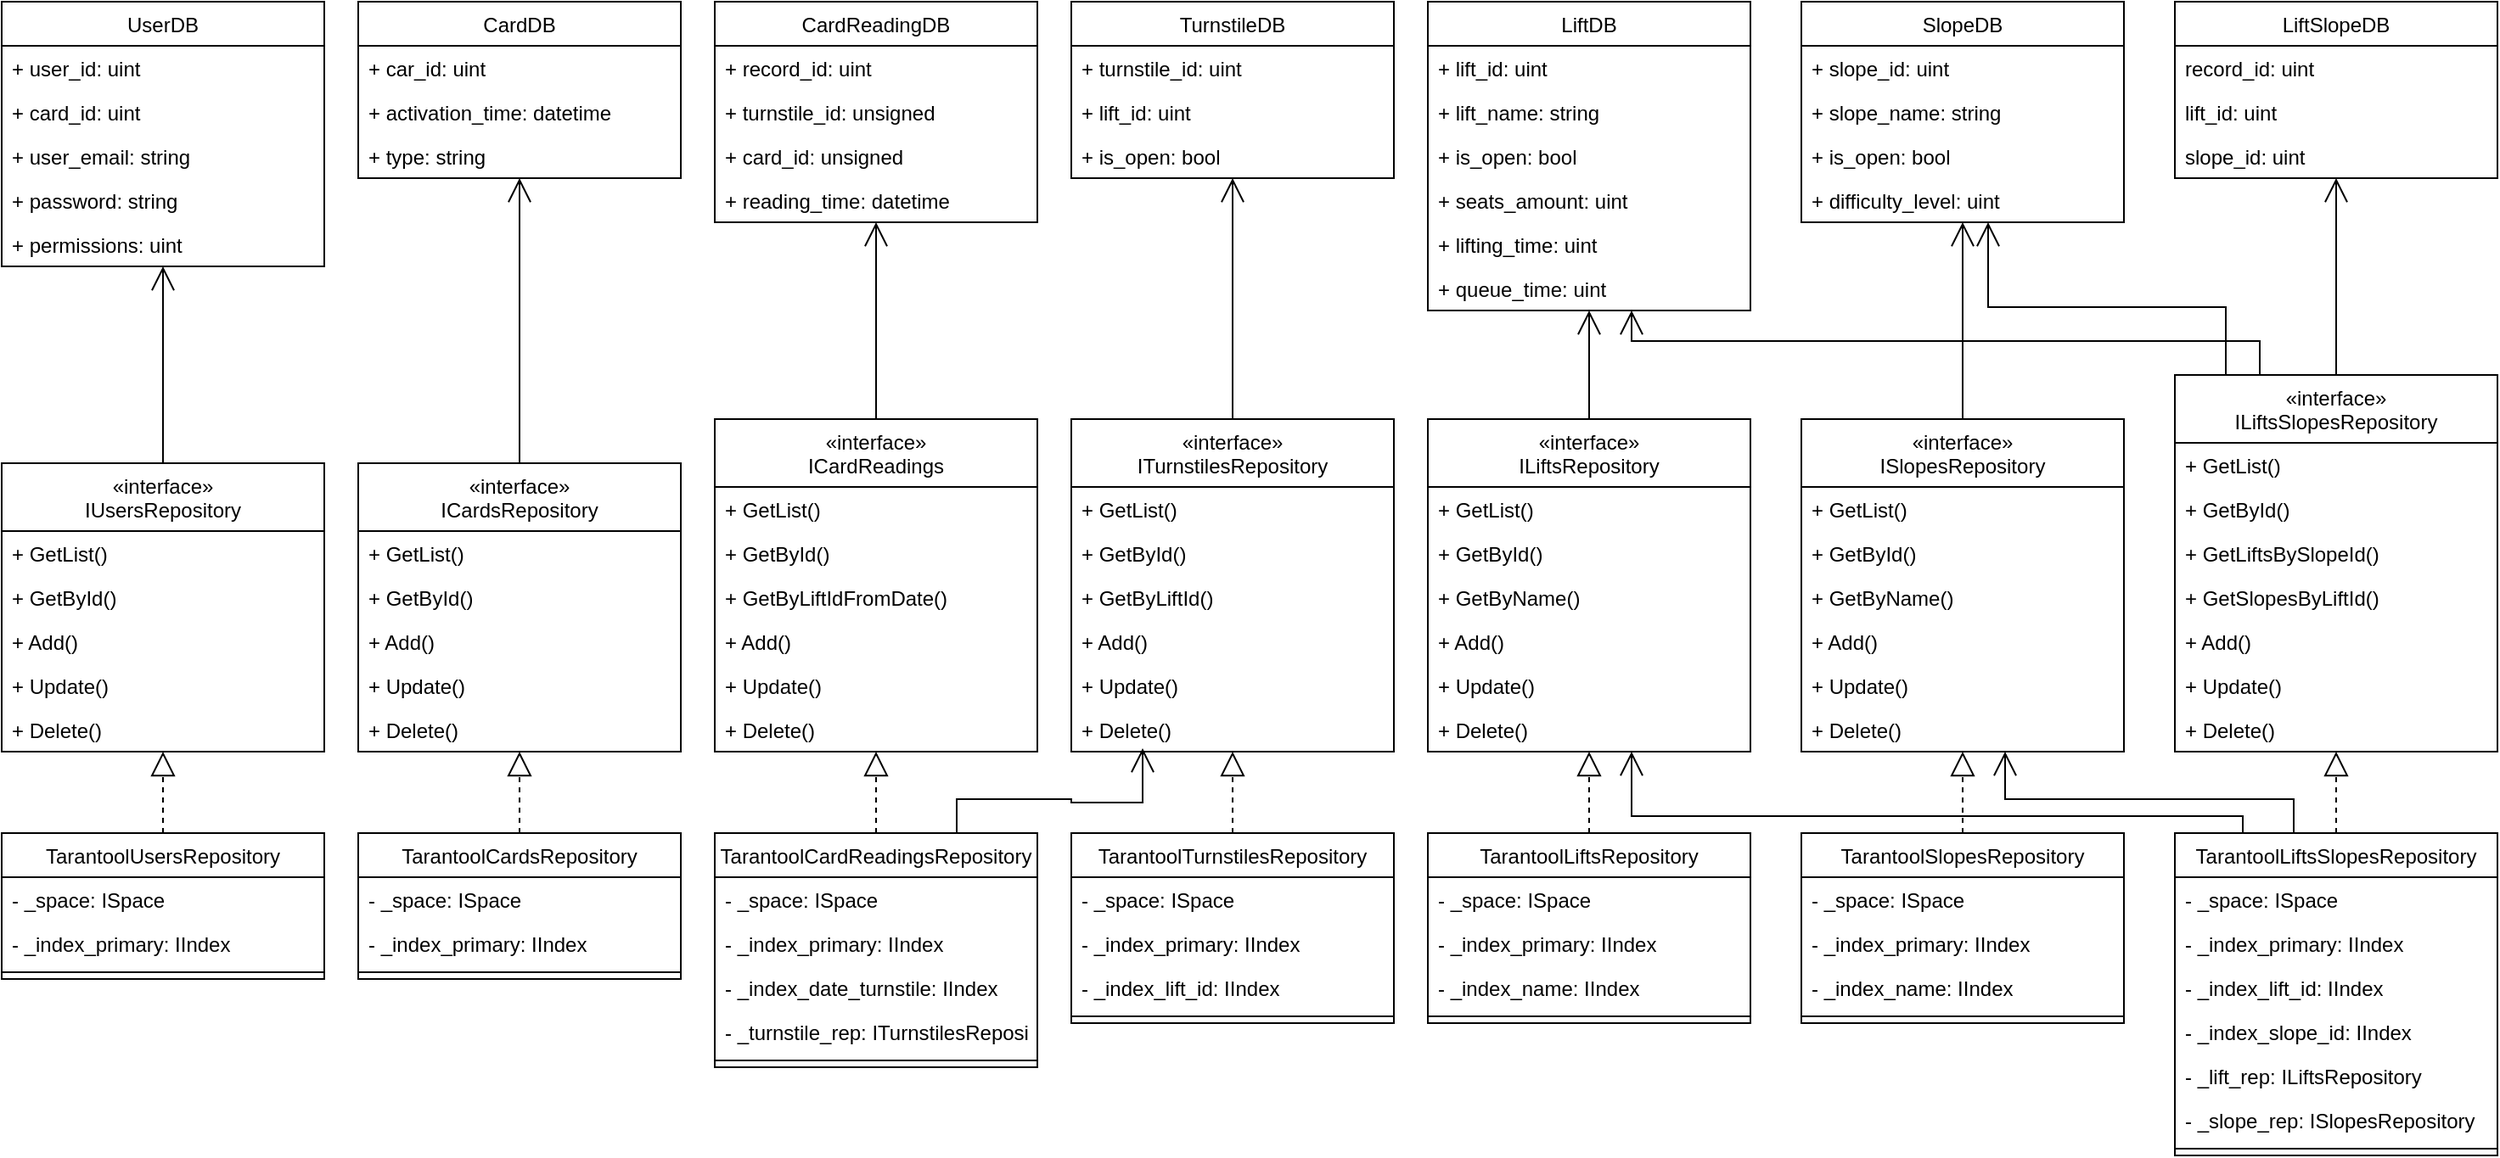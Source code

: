 <mxfile version="13.9.9" type="device"><diagram id="GbAxHkQEyQ_dzxyDIb_W" name="Страница 1"><mxGraphModel dx="1288" dy="2089" grid="1" gridSize="10" guides="1" tooltips="1" connect="1" arrows="1" fold="1" page="1" pageScale="1" pageWidth="827" pageHeight="1169" math="0" shadow="0"><root><mxCell id="0"/><mxCell id="1" parent="0"/><mxCell id="fqfk4KdycGgmGT_ouK-s-1" value="UserDB" style="swimlane;fontStyle=0;childLayout=stackLayout;horizontal=1;startSize=26;fillColor=none;horizontalStack=0;resizeParent=1;resizeParentMax=0;resizeLast=0;collapsible=1;marginBottom=0;" parent="1" vertex="1"><mxGeometry x="-180" y="-310" width="190" height="156" as="geometry"/></mxCell><mxCell id="fqfk4KdycGgmGT_ouK-s-2" value="+ user_id: uint" style="text;strokeColor=none;fillColor=none;align=left;verticalAlign=top;spacingLeft=4;spacingRight=4;overflow=hidden;rotatable=0;points=[[0,0.5],[1,0.5]];portConstraint=eastwest;" parent="fqfk4KdycGgmGT_ouK-s-1" vertex="1"><mxGeometry y="26" width="190" height="26" as="geometry"/></mxCell><mxCell id="fqfk4KdycGgmGT_ouK-s-3" value="+ card_id: uint" style="text;strokeColor=none;fillColor=none;align=left;verticalAlign=top;spacingLeft=4;spacingRight=4;overflow=hidden;rotatable=0;points=[[0,0.5],[1,0.5]];portConstraint=eastwest;" parent="fqfk4KdycGgmGT_ouK-s-1" vertex="1"><mxGeometry y="52" width="190" height="26" as="geometry"/></mxCell><mxCell id="fqfk4KdycGgmGT_ouK-s-4" value="+ user_email: string" style="text;strokeColor=none;fillColor=none;align=left;verticalAlign=top;spacingLeft=4;spacingRight=4;overflow=hidden;rotatable=0;points=[[0,0.5],[1,0.5]];portConstraint=eastwest;" parent="fqfk4KdycGgmGT_ouK-s-1" vertex="1"><mxGeometry y="78" width="190" height="26" as="geometry"/></mxCell><mxCell id="fqfk4KdycGgmGT_ouK-s-5" value="+ password: string" style="text;strokeColor=none;fillColor=none;align=left;verticalAlign=top;spacingLeft=4;spacingRight=4;overflow=hidden;rotatable=0;points=[[0,0.5],[1,0.5]];portConstraint=eastwest;" parent="fqfk4KdycGgmGT_ouK-s-1" vertex="1"><mxGeometry y="104" width="190" height="26" as="geometry"/></mxCell><mxCell id="fqfk4KdycGgmGT_ouK-s-6" value="+ permissions: uint" style="text;strokeColor=none;fillColor=none;align=left;verticalAlign=top;spacingLeft=4;spacingRight=4;overflow=hidden;rotatable=0;points=[[0,0.5],[1,0.5]];portConstraint=eastwest;" parent="fqfk4KdycGgmGT_ouK-s-1" vertex="1"><mxGeometry y="130" width="190" height="26" as="geometry"/></mxCell><mxCell id="fqfk4KdycGgmGT_ouK-s-7" value="CardDB" style="swimlane;fontStyle=0;childLayout=stackLayout;horizontal=1;startSize=26;fillColor=none;horizontalStack=0;resizeParent=1;resizeParentMax=0;resizeLast=0;collapsible=1;marginBottom=0;" parent="1" vertex="1"><mxGeometry x="30" y="-310" width="190" height="104" as="geometry"/></mxCell><mxCell id="fqfk4KdycGgmGT_ouK-s-8" value="+ car_id: uint" style="text;strokeColor=none;fillColor=none;align=left;verticalAlign=top;spacingLeft=4;spacingRight=4;overflow=hidden;rotatable=0;points=[[0,0.5],[1,0.5]];portConstraint=eastwest;" parent="fqfk4KdycGgmGT_ouK-s-7" vertex="1"><mxGeometry y="26" width="190" height="26" as="geometry"/></mxCell><mxCell id="fqfk4KdycGgmGT_ouK-s-9" value="+ activation_time: datetime" style="text;strokeColor=none;fillColor=none;align=left;verticalAlign=top;spacingLeft=4;spacingRight=4;overflow=hidden;rotatable=0;points=[[0,0.5],[1,0.5]];portConstraint=eastwest;" parent="fqfk4KdycGgmGT_ouK-s-7" vertex="1"><mxGeometry y="52" width="190" height="26" as="geometry"/></mxCell><mxCell id="fqfk4KdycGgmGT_ouK-s-10" value="+ type: string" style="text;strokeColor=none;fillColor=none;align=left;verticalAlign=top;spacingLeft=4;spacingRight=4;overflow=hidden;rotatable=0;points=[[0,0.5],[1,0.5]];portConstraint=eastwest;" parent="fqfk4KdycGgmGT_ouK-s-7" vertex="1"><mxGeometry y="78" width="190" height="26" as="geometry"/></mxCell><mxCell id="fqfk4KdycGgmGT_ouK-s-13" value="CardReadingDB" style="swimlane;fontStyle=0;childLayout=stackLayout;horizontal=1;startSize=26;fillColor=none;horizontalStack=0;resizeParent=1;resizeParentMax=0;resizeLast=0;collapsible=1;marginBottom=0;" parent="1" vertex="1"><mxGeometry x="240" y="-310" width="190" height="130" as="geometry"/></mxCell><mxCell id="fqfk4KdycGgmGT_ouK-s-14" value="+ record_id: uint" style="text;strokeColor=none;fillColor=none;align=left;verticalAlign=top;spacingLeft=4;spacingRight=4;overflow=hidden;rotatable=0;points=[[0,0.5],[1,0.5]];portConstraint=eastwest;" parent="fqfk4KdycGgmGT_ouK-s-13" vertex="1"><mxGeometry y="26" width="190" height="26" as="geometry"/></mxCell><mxCell id="fqfk4KdycGgmGT_ouK-s-15" value="+ turnstile_id: unsigned" style="text;strokeColor=none;fillColor=none;align=left;verticalAlign=top;spacingLeft=4;spacingRight=4;overflow=hidden;rotatable=0;points=[[0,0.5],[1,0.5]];portConstraint=eastwest;" parent="fqfk4KdycGgmGT_ouK-s-13" vertex="1"><mxGeometry y="52" width="190" height="26" as="geometry"/></mxCell><mxCell id="fqfk4KdycGgmGT_ouK-s-16" value="+ card_id: unsigned" style="text;strokeColor=none;fillColor=none;align=left;verticalAlign=top;spacingLeft=4;spacingRight=4;overflow=hidden;rotatable=0;points=[[0,0.5],[1,0.5]];portConstraint=eastwest;" parent="fqfk4KdycGgmGT_ouK-s-13" vertex="1"><mxGeometry y="78" width="190" height="26" as="geometry"/></mxCell><mxCell id="fqfk4KdycGgmGT_ouK-s-17" value="+ reading_time: datetime" style="text;strokeColor=none;fillColor=none;align=left;verticalAlign=top;spacingLeft=4;spacingRight=4;overflow=hidden;rotatable=0;points=[[0,0.5],[1,0.5]];portConstraint=eastwest;" parent="fqfk4KdycGgmGT_ouK-s-13" vertex="1"><mxGeometry y="104" width="190" height="26" as="geometry"/></mxCell><mxCell id="fqfk4KdycGgmGT_ouK-s-18" value="TurnstileDB" style="swimlane;fontStyle=0;childLayout=stackLayout;horizontal=1;startSize=26;fillColor=none;horizontalStack=0;resizeParent=1;resizeParentMax=0;resizeLast=0;collapsible=1;marginBottom=0;" parent="1" vertex="1"><mxGeometry x="450" y="-310" width="190" height="104" as="geometry"/></mxCell><mxCell id="fqfk4KdycGgmGT_ouK-s-19" value="+ turnstile_id: uint" style="text;strokeColor=none;fillColor=none;align=left;verticalAlign=top;spacingLeft=4;spacingRight=4;overflow=hidden;rotatable=0;points=[[0,0.5],[1,0.5]];portConstraint=eastwest;" parent="fqfk4KdycGgmGT_ouK-s-18" vertex="1"><mxGeometry y="26" width="190" height="26" as="geometry"/></mxCell><mxCell id="fqfk4KdycGgmGT_ouK-s-20" value="+ lift_id: uint" style="text;strokeColor=none;fillColor=none;align=left;verticalAlign=top;spacingLeft=4;spacingRight=4;overflow=hidden;rotatable=0;points=[[0,0.5],[1,0.5]];portConstraint=eastwest;" parent="fqfk4KdycGgmGT_ouK-s-18" vertex="1"><mxGeometry y="52" width="190" height="26" as="geometry"/></mxCell><mxCell id="fqfk4KdycGgmGT_ouK-s-21" value="+ is_open: bool" style="text;strokeColor=none;fillColor=none;align=left;verticalAlign=top;spacingLeft=4;spacingRight=4;overflow=hidden;rotatable=0;points=[[0,0.5],[1,0.5]];portConstraint=eastwest;" parent="fqfk4KdycGgmGT_ouK-s-18" vertex="1"><mxGeometry y="78" width="190" height="26" as="geometry"/></mxCell><mxCell id="fqfk4KdycGgmGT_ouK-s-23" value="LiftDB" style="swimlane;fontStyle=0;childLayout=stackLayout;horizontal=1;startSize=26;fillColor=none;horizontalStack=0;resizeParent=1;resizeParentMax=0;resizeLast=0;collapsible=1;marginBottom=0;" parent="1" vertex="1"><mxGeometry x="660" y="-310" width="190" height="182" as="geometry"/></mxCell><mxCell id="fqfk4KdycGgmGT_ouK-s-24" value="+ lift_id: uint" style="text;strokeColor=none;fillColor=none;align=left;verticalAlign=top;spacingLeft=4;spacingRight=4;overflow=hidden;rotatable=0;points=[[0,0.5],[1,0.5]];portConstraint=eastwest;" parent="fqfk4KdycGgmGT_ouK-s-23" vertex="1"><mxGeometry y="26" width="190" height="26" as="geometry"/></mxCell><mxCell id="fqfk4KdycGgmGT_ouK-s-25" value="+ lift_name: string" style="text;strokeColor=none;fillColor=none;align=left;verticalAlign=top;spacingLeft=4;spacingRight=4;overflow=hidden;rotatable=0;points=[[0,0.5],[1,0.5]];portConstraint=eastwest;" parent="fqfk4KdycGgmGT_ouK-s-23" vertex="1"><mxGeometry y="52" width="190" height="26" as="geometry"/></mxCell><mxCell id="fqfk4KdycGgmGT_ouK-s-26" value="+ is_open: bool" style="text;strokeColor=none;fillColor=none;align=left;verticalAlign=top;spacingLeft=4;spacingRight=4;overflow=hidden;rotatable=0;points=[[0,0.5],[1,0.5]];portConstraint=eastwest;" parent="fqfk4KdycGgmGT_ouK-s-23" vertex="1"><mxGeometry y="78" width="190" height="26" as="geometry"/></mxCell><mxCell id="fqfk4KdycGgmGT_ouK-s-27" value="+ seats_amount: uint" style="text;strokeColor=none;fillColor=none;align=left;verticalAlign=top;spacingLeft=4;spacingRight=4;overflow=hidden;rotatable=0;points=[[0,0.5],[1,0.5]];portConstraint=eastwest;" parent="fqfk4KdycGgmGT_ouK-s-23" vertex="1"><mxGeometry y="104" width="190" height="26" as="geometry"/></mxCell><mxCell id="fqfk4KdycGgmGT_ouK-s-28" value="+ lifting_time: uint" style="text;strokeColor=none;fillColor=none;align=left;verticalAlign=top;spacingLeft=4;spacingRight=4;overflow=hidden;rotatable=0;points=[[0,0.5],[1,0.5]];portConstraint=eastwest;" parent="fqfk4KdycGgmGT_ouK-s-23" vertex="1"><mxGeometry y="130" width="190" height="26" as="geometry"/></mxCell><mxCell id="fqfk4KdycGgmGT_ouK-s-29" value="+ queue_time: uint" style="text;strokeColor=none;fillColor=none;align=left;verticalAlign=top;spacingLeft=4;spacingRight=4;overflow=hidden;rotatable=0;points=[[0,0.5],[1,0.5]];portConstraint=eastwest;" parent="fqfk4KdycGgmGT_ouK-s-23" vertex="1"><mxGeometry y="156" width="190" height="26" as="geometry"/></mxCell><mxCell id="fqfk4KdycGgmGT_ouK-s-30" value="SlopeDB" style="swimlane;fontStyle=0;childLayout=stackLayout;horizontal=1;startSize=26;fillColor=none;horizontalStack=0;resizeParent=1;resizeParentMax=0;resizeLast=0;collapsible=1;marginBottom=0;" parent="1" vertex="1"><mxGeometry x="880" y="-310" width="190" height="130" as="geometry"/></mxCell><mxCell id="fqfk4KdycGgmGT_ouK-s-31" value="+ slope_id: uint" style="text;strokeColor=none;fillColor=none;align=left;verticalAlign=top;spacingLeft=4;spacingRight=4;overflow=hidden;rotatable=0;points=[[0,0.5],[1,0.5]];portConstraint=eastwest;" parent="fqfk4KdycGgmGT_ouK-s-30" vertex="1"><mxGeometry y="26" width="190" height="26" as="geometry"/></mxCell><mxCell id="fqfk4KdycGgmGT_ouK-s-32" value="+ slope_name: string" style="text;strokeColor=none;fillColor=none;align=left;verticalAlign=top;spacingLeft=4;spacingRight=4;overflow=hidden;rotatable=0;points=[[0,0.5],[1,0.5]];portConstraint=eastwest;" parent="fqfk4KdycGgmGT_ouK-s-30" vertex="1"><mxGeometry y="52" width="190" height="26" as="geometry"/></mxCell><mxCell id="fqfk4KdycGgmGT_ouK-s-33" value="+ is_open: bool" style="text;strokeColor=none;fillColor=none;align=left;verticalAlign=top;spacingLeft=4;spacingRight=4;overflow=hidden;rotatable=0;points=[[0,0.5],[1,0.5]];portConstraint=eastwest;" parent="fqfk4KdycGgmGT_ouK-s-30" vertex="1"><mxGeometry y="78" width="190" height="26" as="geometry"/></mxCell><mxCell id="fqfk4KdycGgmGT_ouK-s-34" value="+ difficulty_level: uint" style="text;strokeColor=none;fillColor=none;align=left;verticalAlign=top;spacingLeft=4;spacingRight=4;overflow=hidden;rotatable=0;points=[[0,0.5],[1,0.5]];portConstraint=eastwest;" parent="fqfk4KdycGgmGT_ouK-s-30" vertex="1"><mxGeometry y="104" width="190" height="26" as="geometry"/></mxCell><mxCell id="fqfk4KdycGgmGT_ouK-s-37" value="LiftSlopeDB" style="swimlane;fontStyle=0;childLayout=stackLayout;horizontal=1;startSize=26;fillColor=none;horizontalStack=0;resizeParent=1;resizeParentMax=0;resizeLast=0;collapsible=1;marginBottom=0;" parent="1" vertex="1"><mxGeometry x="1100" y="-310" width="190" height="104" as="geometry"/></mxCell><mxCell id="fqfk4KdycGgmGT_ouK-s-38" value="record_id: uint" style="text;strokeColor=none;fillColor=none;align=left;verticalAlign=top;spacingLeft=4;spacingRight=4;overflow=hidden;rotatable=0;points=[[0,0.5],[1,0.5]];portConstraint=eastwest;" parent="fqfk4KdycGgmGT_ouK-s-37" vertex="1"><mxGeometry y="26" width="190" height="26" as="geometry"/></mxCell><mxCell id="fqfk4KdycGgmGT_ouK-s-39" value="lift_id: uint" style="text;strokeColor=none;fillColor=none;align=left;verticalAlign=top;spacingLeft=4;spacingRight=4;overflow=hidden;rotatable=0;points=[[0,0.5],[1,0.5]];portConstraint=eastwest;" parent="fqfk4KdycGgmGT_ouK-s-37" vertex="1"><mxGeometry y="52" width="190" height="26" as="geometry"/></mxCell><mxCell id="fqfk4KdycGgmGT_ouK-s-40" value="slope_id: uint" style="text;strokeColor=none;fillColor=none;align=left;verticalAlign=top;spacingLeft=4;spacingRight=4;overflow=hidden;rotatable=0;points=[[0,0.5],[1,0.5]];portConstraint=eastwest;" parent="fqfk4KdycGgmGT_ouK-s-37" vertex="1"><mxGeometry y="78" width="190" height="26" as="geometry"/></mxCell><mxCell id="fqfk4KdycGgmGT_ouK-s-43" value="«interface»&#10;IUsersRepository" style="swimlane;fontStyle=0;childLayout=stackLayout;horizontal=1;startSize=40;fillColor=none;horizontalStack=0;resizeParent=1;resizeParentMax=0;resizeLast=0;collapsible=1;marginBottom=0;" parent="1" vertex="1"><mxGeometry x="-180" y="-38" width="190" height="170" as="geometry"/></mxCell><mxCell id="fqfk4KdycGgmGT_ouK-s-44" value="+ GetList()" style="text;strokeColor=none;fillColor=none;align=left;verticalAlign=top;spacingLeft=4;spacingRight=4;overflow=hidden;rotatable=0;points=[[0,0.5],[1,0.5]];portConstraint=eastwest;" parent="fqfk4KdycGgmGT_ouK-s-43" vertex="1"><mxGeometry y="40" width="190" height="26" as="geometry"/></mxCell><mxCell id="fqfk4KdycGgmGT_ouK-s-45" value="+ GetById()" style="text;strokeColor=none;fillColor=none;align=left;verticalAlign=top;spacingLeft=4;spacingRight=4;overflow=hidden;rotatable=0;points=[[0,0.5],[1,0.5]];portConstraint=eastwest;" parent="fqfk4KdycGgmGT_ouK-s-43" vertex="1"><mxGeometry y="66" width="190" height="26" as="geometry"/></mxCell><mxCell id="fqfk4KdycGgmGT_ouK-s-47" value="+ Add()" style="text;strokeColor=none;fillColor=none;align=left;verticalAlign=top;spacingLeft=4;spacingRight=4;overflow=hidden;rotatable=0;points=[[0,0.5],[1,0.5]];portConstraint=eastwest;" parent="fqfk4KdycGgmGT_ouK-s-43" vertex="1"><mxGeometry y="92" width="190" height="26" as="geometry"/></mxCell><mxCell id="fqfk4KdycGgmGT_ouK-s-48" value="+ Update()" style="text;strokeColor=none;fillColor=none;align=left;verticalAlign=top;spacingLeft=4;spacingRight=4;overflow=hidden;rotatable=0;points=[[0,0.5],[1,0.5]];portConstraint=eastwest;" parent="fqfk4KdycGgmGT_ouK-s-43" vertex="1"><mxGeometry y="118" width="190" height="26" as="geometry"/></mxCell><mxCell id="fqfk4KdycGgmGT_ouK-s-49" value="+ Delete()" style="text;strokeColor=none;fillColor=none;align=left;verticalAlign=top;spacingLeft=4;spacingRight=4;overflow=hidden;rotatable=0;points=[[0,0.5],[1,0.5]];portConstraint=eastwest;" parent="fqfk4KdycGgmGT_ouK-s-43" vertex="1"><mxGeometry y="144" width="190" height="26" as="geometry"/></mxCell><mxCell id="fqfk4KdycGgmGT_ouK-s-105" style="edgeStyle=orthogonalEdgeStyle;rounded=0;orthogonalLoop=1;jettySize=auto;html=1;endArrow=open;endFill=0;endSize=12;" parent="1" source="fqfk4KdycGgmGT_ouK-s-50" target="fqfk4KdycGgmGT_ouK-s-7" edge="1"><mxGeometry relative="1" as="geometry"/></mxCell><mxCell id="fqfk4KdycGgmGT_ouK-s-50" value="«interface»&#10;ICardsRepository" style="swimlane;fontStyle=0;childLayout=stackLayout;horizontal=1;startSize=40;fillColor=none;horizontalStack=0;resizeParent=1;resizeParentMax=0;resizeLast=0;collapsible=1;marginBottom=0;" parent="1" vertex="1"><mxGeometry x="30" y="-38" width="190" height="170" as="geometry"/></mxCell><mxCell id="fqfk4KdycGgmGT_ouK-s-51" value="+ GetList()" style="text;strokeColor=none;fillColor=none;align=left;verticalAlign=top;spacingLeft=4;spacingRight=4;overflow=hidden;rotatable=0;points=[[0,0.5],[1,0.5]];portConstraint=eastwest;" parent="fqfk4KdycGgmGT_ouK-s-50" vertex="1"><mxGeometry y="40" width="190" height="26" as="geometry"/></mxCell><mxCell id="fqfk4KdycGgmGT_ouK-s-52" value="+ GetById()" style="text;strokeColor=none;fillColor=none;align=left;verticalAlign=top;spacingLeft=4;spacingRight=4;overflow=hidden;rotatable=0;points=[[0,0.5],[1,0.5]];portConstraint=eastwest;" parent="fqfk4KdycGgmGT_ouK-s-50" vertex="1"><mxGeometry y="66" width="190" height="26" as="geometry"/></mxCell><mxCell id="fqfk4KdycGgmGT_ouK-s-53" value="+ Add()" style="text;strokeColor=none;fillColor=none;align=left;verticalAlign=top;spacingLeft=4;spacingRight=4;overflow=hidden;rotatable=0;points=[[0,0.5],[1,0.5]];portConstraint=eastwest;" parent="fqfk4KdycGgmGT_ouK-s-50" vertex="1"><mxGeometry y="92" width="190" height="26" as="geometry"/></mxCell><mxCell id="fqfk4KdycGgmGT_ouK-s-54" value="+ Update()" style="text;strokeColor=none;fillColor=none;align=left;verticalAlign=top;spacingLeft=4;spacingRight=4;overflow=hidden;rotatable=0;points=[[0,0.5],[1,0.5]];portConstraint=eastwest;" parent="fqfk4KdycGgmGT_ouK-s-50" vertex="1"><mxGeometry y="118" width="190" height="26" as="geometry"/></mxCell><mxCell id="fqfk4KdycGgmGT_ouK-s-55" value="+ Delete()" style="text;strokeColor=none;fillColor=none;align=left;verticalAlign=top;spacingLeft=4;spacingRight=4;overflow=hidden;rotatable=0;points=[[0,0.5],[1,0.5]];portConstraint=eastwest;" parent="fqfk4KdycGgmGT_ouK-s-50" vertex="1"><mxGeometry y="144" width="190" height="26" as="geometry"/></mxCell><mxCell id="fqfk4KdycGgmGT_ouK-s-56" value="«interface»&#10;ICardReadings" style="swimlane;fontStyle=0;childLayout=stackLayout;horizontal=1;startSize=40;fillColor=none;horizontalStack=0;resizeParent=1;resizeParentMax=0;resizeLast=0;collapsible=1;marginBottom=0;" parent="1" vertex="1"><mxGeometry x="240" y="-64" width="190" height="196" as="geometry"/></mxCell><mxCell id="fqfk4KdycGgmGT_ouK-s-57" value="+ GetList()" style="text;strokeColor=none;fillColor=none;align=left;verticalAlign=top;spacingLeft=4;spacingRight=4;overflow=hidden;rotatable=0;points=[[0,0.5],[1,0.5]];portConstraint=eastwest;" parent="fqfk4KdycGgmGT_ouK-s-56" vertex="1"><mxGeometry y="40" width="190" height="26" as="geometry"/></mxCell><mxCell id="fqfk4KdycGgmGT_ouK-s-58" value="+ GetById()" style="text;strokeColor=none;fillColor=none;align=left;verticalAlign=top;spacingLeft=4;spacingRight=4;overflow=hidden;rotatable=0;points=[[0,0.5],[1,0.5]];portConstraint=eastwest;" parent="fqfk4KdycGgmGT_ouK-s-56" vertex="1"><mxGeometry y="66" width="190" height="26" as="geometry"/></mxCell><mxCell id="fqfk4KdycGgmGT_ouK-s-62" value="+ GetByLiftIdFromDate()" style="text;strokeColor=none;fillColor=none;align=left;verticalAlign=top;spacingLeft=4;spacingRight=4;overflow=hidden;rotatable=0;points=[[0,0.5],[1,0.5]];portConstraint=eastwest;" parent="fqfk4KdycGgmGT_ouK-s-56" vertex="1"><mxGeometry y="92" width="190" height="26" as="geometry"/></mxCell><mxCell id="fqfk4KdycGgmGT_ouK-s-59" value="+ Add()" style="text;strokeColor=none;fillColor=none;align=left;verticalAlign=top;spacingLeft=4;spacingRight=4;overflow=hidden;rotatable=0;points=[[0,0.5],[1,0.5]];portConstraint=eastwest;" parent="fqfk4KdycGgmGT_ouK-s-56" vertex="1"><mxGeometry y="118" width="190" height="26" as="geometry"/></mxCell><mxCell id="fqfk4KdycGgmGT_ouK-s-60" value="+ Update()" style="text;strokeColor=none;fillColor=none;align=left;verticalAlign=top;spacingLeft=4;spacingRight=4;overflow=hidden;rotatable=0;points=[[0,0.5],[1,0.5]];portConstraint=eastwest;" parent="fqfk4KdycGgmGT_ouK-s-56" vertex="1"><mxGeometry y="144" width="190" height="26" as="geometry"/></mxCell><mxCell id="fqfk4KdycGgmGT_ouK-s-61" value="+ Delete()" style="text;strokeColor=none;fillColor=none;align=left;verticalAlign=top;spacingLeft=4;spacingRight=4;overflow=hidden;rotatable=0;points=[[0,0.5],[1,0.5]];portConstraint=eastwest;" parent="fqfk4KdycGgmGT_ouK-s-56" vertex="1"><mxGeometry y="170" width="190" height="26" as="geometry"/></mxCell><mxCell id="fqfk4KdycGgmGT_ouK-s-107" style="edgeStyle=orthogonalEdgeStyle;rounded=0;orthogonalLoop=1;jettySize=auto;html=1;exitX=0.5;exitY=0;exitDx=0;exitDy=0;endArrow=open;endFill=0;endSize=12;" parent="1" source="fqfk4KdycGgmGT_ouK-s-65" target="fqfk4KdycGgmGT_ouK-s-18" edge="1"><mxGeometry relative="1" as="geometry"/></mxCell><mxCell id="fqfk4KdycGgmGT_ouK-s-65" value="«interface»&#10;ITurnstilesRepository" style="swimlane;fontStyle=0;childLayout=stackLayout;horizontal=1;startSize=40;fillColor=none;horizontalStack=0;resizeParent=1;resizeParentMax=0;resizeLast=0;collapsible=1;marginBottom=0;" parent="1" vertex="1"><mxGeometry x="450" y="-64" width="190" height="196" as="geometry"/></mxCell><mxCell id="fqfk4KdycGgmGT_ouK-s-66" value="+ GetList()" style="text;strokeColor=none;fillColor=none;align=left;verticalAlign=top;spacingLeft=4;spacingRight=4;overflow=hidden;rotatable=0;points=[[0,0.5],[1,0.5]];portConstraint=eastwest;" parent="fqfk4KdycGgmGT_ouK-s-65" vertex="1"><mxGeometry y="40" width="190" height="26" as="geometry"/></mxCell><mxCell id="fqfk4KdycGgmGT_ouK-s-67" value="+ GetById()" style="text;strokeColor=none;fillColor=none;align=left;verticalAlign=top;spacingLeft=4;spacingRight=4;overflow=hidden;rotatable=0;points=[[0,0.5],[1,0.5]];portConstraint=eastwest;" parent="fqfk4KdycGgmGT_ouK-s-65" vertex="1"><mxGeometry y="66" width="190" height="26" as="geometry"/></mxCell><mxCell id="fqfk4KdycGgmGT_ouK-s-100" value="+ GetByLiftId()" style="text;strokeColor=none;fillColor=none;align=left;verticalAlign=top;spacingLeft=4;spacingRight=4;overflow=hidden;rotatable=0;points=[[0,0.5],[1,0.5]];portConstraint=eastwest;" parent="fqfk4KdycGgmGT_ouK-s-65" vertex="1"><mxGeometry y="92" width="190" height="26" as="geometry"/></mxCell><mxCell id="fqfk4KdycGgmGT_ouK-s-68" value="+ Add()" style="text;strokeColor=none;fillColor=none;align=left;verticalAlign=top;spacingLeft=4;spacingRight=4;overflow=hidden;rotatable=0;points=[[0,0.5],[1,0.5]];portConstraint=eastwest;" parent="fqfk4KdycGgmGT_ouK-s-65" vertex="1"><mxGeometry y="118" width="190" height="26" as="geometry"/></mxCell><mxCell id="fqfk4KdycGgmGT_ouK-s-69" value="+ Update()" style="text;strokeColor=none;fillColor=none;align=left;verticalAlign=top;spacingLeft=4;spacingRight=4;overflow=hidden;rotatable=0;points=[[0,0.5],[1,0.5]];portConstraint=eastwest;" parent="fqfk4KdycGgmGT_ouK-s-65" vertex="1"><mxGeometry y="144" width="190" height="26" as="geometry"/></mxCell><mxCell id="fqfk4KdycGgmGT_ouK-s-70" value="+ Delete()" style="text;strokeColor=none;fillColor=none;align=left;verticalAlign=top;spacingLeft=4;spacingRight=4;overflow=hidden;rotatable=0;points=[[0,0.5],[1,0.5]];portConstraint=eastwest;" parent="fqfk4KdycGgmGT_ouK-s-65" vertex="1"><mxGeometry y="170" width="190" height="26" as="geometry"/></mxCell><mxCell id="fqfk4KdycGgmGT_ouK-s-109" style="edgeStyle=orthogonalEdgeStyle;rounded=0;orthogonalLoop=1;jettySize=auto;html=1;exitX=0.5;exitY=0;exitDx=0;exitDy=0;endArrow=open;endFill=0;endSize=12;" parent="1" source="fqfk4KdycGgmGT_ouK-s-79" target="fqfk4KdycGgmGT_ouK-s-23" edge="1"><mxGeometry relative="1" as="geometry"/></mxCell><mxCell id="fqfk4KdycGgmGT_ouK-s-79" value="«interface»&#10;ILiftsRepository" style="swimlane;fontStyle=0;childLayout=stackLayout;horizontal=1;startSize=40;fillColor=none;horizontalStack=0;resizeParent=1;resizeParentMax=0;resizeLast=0;collapsible=1;marginBottom=0;" parent="1" vertex="1"><mxGeometry x="660" y="-64" width="190" height="196" as="geometry"/></mxCell><mxCell id="fqfk4KdycGgmGT_ouK-s-80" value="+ GetList()" style="text;strokeColor=none;fillColor=none;align=left;verticalAlign=top;spacingLeft=4;spacingRight=4;overflow=hidden;rotatable=0;points=[[0,0.5],[1,0.5]];portConstraint=eastwest;" parent="fqfk4KdycGgmGT_ouK-s-79" vertex="1"><mxGeometry y="40" width="190" height="26" as="geometry"/></mxCell><mxCell id="fqfk4KdycGgmGT_ouK-s-81" value="+ GetById()" style="text;strokeColor=none;fillColor=none;align=left;verticalAlign=top;spacingLeft=4;spacingRight=4;overflow=hidden;rotatable=0;points=[[0,0.5],[1,0.5]];portConstraint=eastwest;" parent="fqfk4KdycGgmGT_ouK-s-79" vertex="1"><mxGeometry y="66" width="190" height="26" as="geometry"/></mxCell><mxCell id="fqfk4KdycGgmGT_ouK-s-82" value="+ GetByName()" style="text;strokeColor=none;fillColor=none;align=left;verticalAlign=top;spacingLeft=4;spacingRight=4;overflow=hidden;rotatable=0;points=[[0,0.5],[1,0.5]];portConstraint=eastwest;" parent="fqfk4KdycGgmGT_ouK-s-79" vertex="1"><mxGeometry y="92" width="190" height="26" as="geometry"/></mxCell><mxCell id="fqfk4KdycGgmGT_ouK-s-83" value="+ Add()" style="text;strokeColor=none;fillColor=none;align=left;verticalAlign=top;spacingLeft=4;spacingRight=4;overflow=hidden;rotatable=0;points=[[0,0.5],[1,0.5]];portConstraint=eastwest;" parent="fqfk4KdycGgmGT_ouK-s-79" vertex="1"><mxGeometry y="118" width="190" height="26" as="geometry"/></mxCell><mxCell id="fqfk4KdycGgmGT_ouK-s-84" value="+ Update()" style="text;strokeColor=none;fillColor=none;align=left;verticalAlign=top;spacingLeft=4;spacingRight=4;overflow=hidden;rotatable=0;points=[[0,0.5],[1,0.5]];portConstraint=eastwest;" parent="fqfk4KdycGgmGT_ouK-s-79" vertex="1"><mxGeometry y="144" width="190" height="26" as="geometry"/></mxCell><mxCell id="fqfk4KdycGgmGT_ouK-s-85" value="+ Delete()" style="text;strokeColor=none;fillColor=none;align=left;verticalAlign=top;spacingLeft=4;spacingRight=4;overflow=hidden;rotatable=0;points=[[0,0.5],[1,0.5]];portConstraint=eastwest;" parent="fqfk4KdycGgmGT_ouK-s-79" vertex="1"><mxGeometry y="170" width="190" height="26" as="geometry"/></mxCell><mxCell id="fqfk4KdycGgmGT_ouK-s-110" style="edgeStyle=orthogonalEdgeStyle;rounded=0;orthogonalLoop=1;jettySize=auto;html=1;endArrow=open;endFill=0;endSize=12;" parent="1" source="fqfk4KdycGgmGT_ouK-s-86" target="fqfk4KdycGgmGT_ouK-s-30" edge="1"><mxGeometry relative="1" as="geometry"/></mxCell><mxCell id="fqfk4KdycGgmGT_ouK-s-86" value="«interface»&#10;ISlopesRepository" style="swimlane;fontStyle=0;childLayout=stackLayout;horizontal=1;startSize=40;fillColor=none;horizontalStack=0;resizeParent=1;resizeParentMax=0;resizeLast=0;collapsible=1;marginBottom=0;" parent="1" vertex="1"><mxGeometry x="880" y="-64" width="190" height="196" as="geometry"/></mxCell><mxCell id="fqfk4KdycGgmGT_ouK-s-87" value="+ GetList()" style="text;strokeColor=none;fillColor=none;align=left;verticalAlign=top;spacingLeft=4;spacingRight=4;overflow=hidden;rotatable=0;points=[[0,0.5],[1,0.5]];portConstraint=eastwest;" parent="fqfk4KdycGgmGT_ouK-s-86" vertex="1"><mxGeometry y="40" width="190" height="26" as="geometry"/></mxCell><mxCell id="fqfk4KdycGgmGT_ouK-s-88" value="+ GetById()" style="text;strokeColor=none;fillColor=none;align=left;verticalAlign=top;spacingLeft=4;spacingRight=4;overflow=hidden;rotatable=0;points=[[0,0.5],[1,0.5]];portConstraint=eastwest;" parent="fqfk4KdycGgmGT_ouK-s-86" vertex="1"><mxGeometry y="66" width="190" height="26" as="geometry"/></mxCell><mxCell id="fqfk4KdycGgmGT_ouK-s-89" value="+ GetByName()" style="text;strokeColor=none;fillColor=none;align=left;verticalAlign=top;spacingLeft=4;spacingRight=4;overflow=hidden;rotatable=0;points=[[0,0.5],[1,0.5]];portConstraint=eastwest;" parent="fqfk4KdycGgmGT_ouK-s-86" vertex="1"><mxGeometry y="92" width="190" height="26" as="geometry"/></mxCell><mxCell id="fqfk4KdycGgmGT_ouK-s-90" value="+ Add()" style="text;strokeColor=none;fillColor=none;align=left;verticalAlign=top;spacingLeft=4;spacingRight=4;overflow=hidden;rotatable=0;points=[[0,0.5],[1,0.5]];portConstraint=eastwest;" parent="fqfk4KdycGgmGT_ouK-s-86" vertex="1"><mxGeometry y="118" width="190" height="26" as="geometry"/></mxCell><mxCell id="fqfk4KdycGgmGT_ouK-s-91" value="+ Update()" style="text;strokeColor=none;fillColor=none;align=left;verticalAlign=top;spacingLeft=4;spacingRight=4;overflow=hidden;rotatable=0;points=[[0,0.5],[1,0.5]];portConstraint=eastwest;" parent="fqfk4KdycGgmGT_ouK-s-86" vertex="1"><mxGeometry y="144" width="190" height="26" as="geometry"/></mxCell><mxCell id="fqfk4KdycGgmGT_ouK-s-92" value="+ Delete()" style="text;strokeColor=none;fillColor=none;align=left;verticalAlign=top;spacingLeft=4;spacingRight=4;overflow=hidden;rotatable=0;points=[[0,0.5],[1,0.5]];portConstraint=eastwest;" parent="fqfk4KdycGgmGT_ouK-s-86" vertex="1"><mxGeometry y="170" width="190" height="26" as="geometry"/></mxCell><mxCell id="fqfk4KdycGgmGT_ouK-s-111" style="edgeStyle=orthogonalEdgeStyle;rounded=0;orthogonalLoop=1;jettySize=auto;html=1;endArrow=open;endFill=0;endSize=12;" parent="1" source="fqfk4KdycGgmGT_ouK-s-93" target="fqfk4KdycGgmGT_ouK-s-37" edge="1"><mxGeometry relative="1" as="geometry"/></mxCell><mxCell id="fqfk4KdycGgmGT_ouK-s-116" style="edgeStyle=orthogonalEdgeStyle;rounded=0;orthogonalLoop=1;jettySize=auto;html=1;endArrow=open;endFill=0;endSize=12;" parent="1" source="fqfk4KdycGgmGT_ouK-s-93" target="fqfk4KdycGgmGT_ouK-s-30" edge="1"><mxGeometry relative="1" as="geometry"><Array as="points"><mxPoint x="1130" y="-130"/><mxPoint x="990" y="-130"/></Array></mxGeometry></mxCell><mxCell id="fqfk4KdycGgmGT_ouK-s-117" style="edgeStyle=orthogonalEdgeStyle;rounded=0;orthogonalLoop=1;jettySize=auto;html=1;endArrow=open;endFill=0;endSize=12;" parent="1" source="fqfk4KdycGgmGT_ouK-s-93" target="fqfk4KdycGgmGT_ouK-s-23" edge="1"><mxGeometry relative="1" as="geometry"><Array as="points"><mxPoint x="1150" y="-110"/><mxPoint x="780" y="-110"/></Array></mxGeometry></mxCell><mxCell id="fqfk4KdycGgmGT_ouK-s-93" value="«interface»&#10;ILiftsSlopesRepository" style="swimlane;fontStyle=0;childLayout=stackLayout;horizontal=1;startSize=40;fillColor=none;horizontalStack=0;resizeParent=1;resizeParentMax=0;resizeLast=0;collapsible=1;marginBottom=0;" parent="1" vertex="1"><mxGeometry x="1100" y="-90" width="190" height="222" as="geometry"/></mxCell><mxCell id="fqfk4KdycGgmGT_ouK-s-94" value="+ GetList()" style="text;strokeColor=none;fillColor=none;align=left;verticalAlign=top;spacingLeft=4;spacingRight=4;overflow=hidden;rotatable=0;points=[[0,0.5],[1,0.5]];portConstraint=eastwest;" parent="fqfk4KdycGgmGT_ouK-s-93" vertex="1"><mxGeometry y="40" width="190" height="26" as="geometry"/></mxCell><mxCell id="fqfk4KdycGgmGT_ouK-s-95" value="+ GetById()" style="text;strokeColor=none;fillColor=none;align=left;verticalAlign=top;spacingLeft=4;spacingRight=4;overflow=hidden;rotatable=0;points=[[0,0.5],[1,0.5]];portConstraint=eastwest;" parent="fqfk4KdycGgmGT_ouK-s-93" vertex="1"><mxGeometry y="66" width="190" height="26" as="geometry"/></mxCell><mxCell id="fqfk4KdycGgmGT_ouK-s-96" value="+ GetLiftsBySlopeId()" style="text;strokeColor=none;fillColor=none;align=left;verticalAlign=top;spacingLeft=4;spacingRight=4;overflow=hidden;rotatable=0;points=[[0,0.5],[1,0.5]];portConstraint=eastwest;" parent="fqfk4KdycGgmGT_ouK-s-93" vertex="1"><mxGeometry y="92" width="190" height="26" as="geometry"/></mxCell><mxCell id="fqfk4KdycGgmGT_ouK-s-101" value="+ GetSlopesByLiftId()" style="text;strokeColor=none;fillColor=none;align=left;verticalAlign=top;spacingLeft=4;spacingRight=4;overflow=hidden;rotatable=0;points=[[0,0.5],[1,0.5]];portConstraint=eastwest;" parent="fqfk4KdycGgmGT_ouK-s-93" vertex="1"><mxGeometry y="118" width="190" height="26" as="geometry"/></mxCell><mxCell id="fqfk4KdycGgmGT_ouK-s-97" value="+ Add()" style="text;strokeColor=none;fillColor=none;align=left;verticalAlign=top;spacingLeft=4;spacingRight=4;overflow=hidden;rotatable=0;points=[[0,0.5],[1,0.5]];portConstraint=eastwest;" parent="fqfk4KdycGgmGT_ouK-s-93" vertex="1"><mxGeometry y="144" width="190" height="26" as="geometry"/></mxCell><mxCell id="fqfk4KdycGgmGT_ouK-s-98" value="+ Update()" style="text;strokeColor=none;fillColor=none;align=left;verticalAlign=top;spacingLeft=4;spacingRight=4;overflow=hidden;rotatable=0;points=[[0,0.5],[1,0.5]];portConstraint=eastwest;" parent="fqfk4KdycGgmGT_ouK-s-93" vertex="1"><mxGeometry y="170" width="190" height="26" as="geometry"/></mxCell><mxCell id="fqfk4KdycGgmGT_ouK-s-99" value="+ Delete()" style="text;strokeColor=none;fillColor=none;align=left;verticalAlign=top;spacingLeft=4;spacingRight=4;overflow=hidden;rotatable=0;points=[[0,0.5],[1,0.5]];portConstraint=eastwest;" parent="fqfk4KdycGgmGT_ouK-s-93" vertex="1"><mxGeometry y="196" width="190" height="26" as="geometry"/></mxCell><mxCell id="fqfk4KdycGgmGT_ouK-s-103" value="" style="endArrow=open;endFill=1;endSize=12;html=1;rounded=0;exitX=0.5;exitY=0;exitDx=0;exitDy=0;" parent="1" source="fqfk4KdycGgmGT_ouK-s-43" target="fqfk4KdycGgmGT_ouK-s-1" edge="1"><mxGeometry width="160" relative="1" as="geometry"><mxPoint x="80" y="-170" as="sourcePoint"/><mxPoint x="240" y="-170" as="targetPoint"/></mxGeometry></mxCell><mxCell id="fqfk4KdycGgmGT_ouK-s-106" style="edgeStyle=orthogonalEdgeStyle;rounded=0;orthogonalLoop=1;jettySize=auto;html=1;endArrow=open;endFill=0;endSize=12;" parent="1" source="fqfk4KdycGgmGT_ouK-s-56" target="fqfk4KdycGgmGT_ouK-s-13" edge="1"><mxGeometry relative="1" as="geometry"><mxPoint x="150" y="-80" as="sourcePoint"/><mxPoint x="150" y="-196.0" as="targetPoint"/></mxGeometry></mxCell><mxCell id="fqfk4KdycGgmGT_ouK-s-112" value="TarantoolUsersRepository" style="swimlane;fontStyle=0;align=center;verticalAlign=top;childLayout=stackLayout;horizontal=1;startSize=26;horizontalStack=0;resizeParent=1;resizeParentMax=0;resizeLast=0;collapsible=1;marginBottom=0;" parent="1" vertex="1"><mxGeometry x="-180" y="180" width="190" height="86" as="geometry"/></mxCell><mxCell id="fqfk4KdycGgmGT_ouK-s-113" value="- _space: ISpace &#10;&#10;" style="text;strokeColor=none;fillColor=none;align=left;verticalAlign=top;spacingLeft=4;spacingRight=4;overflow=hidden;rotatable=0;points=[[0,0.5],[1,0.5]];portConstraint=eastwest;" parent="fqfk4KdycGgmGT_ouK-s-112" vertex="1"><mxGeometry y="26" width="190" height="26" as="geometry"/></mxCell><mxCell id="fqfk4KdycGgmGT_ouK-s-118" value="- _index_primary: IIndex" style="text;strokeColor=none;fillColor=none;align=left;verticalAlign=top;spacingLeft=4;spacingRight=4;overflow=hidden;rotatable=0;points=[[0,0.5],[1,0.5]];portConstraint=eastwest;" parent="fqfk4KdycGgmGT_ouK-s-112" vertex="1"><mxGeometry y="52" width="190" height="26" as="geometry"/></mxCell><mxCell id="fqfk4KdycGgmGT_ouK-s-114" value="" style="line;strokeWidth=1;fillColor=none;align=left;verticalAlign=middle;spacingTop=-1;spacingLeft=3;spacingRight=3;rotatable=0;labelPosition=right;points=[];portConstraint=eastwest;" parent="fqfk4KdycGgmGT_ouK-s-112" vertex="1"><mxGeometry y="78" width="190" height="8" as="geometry"/></mxCell><mxCell id="fqfk4KdycGgmGT_ouK-s-119" value="TarantoolCardsRepository" style="swimlane;fontStyle=0;align=center;verticalAlign=top;childLayout=stackLayout;horizontal=1;startSize=26;horizontalStack=0;resizeParent=1;resizeParentMax=0;resizeLast=0;collapsible=1;marginBottom=0;" parent="1" vertex="1"><mxGeometry x="30" y="180" width="190" height="86" as="geometry"/></mxCell><mxCell id="fqfk4KdycGgmGT_ouK-s-120" value="- _space: ISpace &#10;&#10;" style="text;strokeColor=none;fillColor=none;align=left;verticalAlign=top;spacingLeft=4;spacingRight=4;overflow=hidden;rotatable=0;points=[[0,0.5],[1,0.5]];portConstraint=eastwest;" parent="fqfk4KdycGgmGT_ouK-s-119" vertex="1"><mxGeometry y="26" width="190" height="26" as="geometry"/></mxCell><mxCell id="fqfk4KdycGgmGT_ouK-s-121" value="- _index_primary: IIndex" style="text;strokeColor=none;fillColor=none;align=left;verticalAlign=top;spacingLeft=4;spacingRight=4;overflow=hidden;rotatable=0;points=[[0,0.5],[1,0.5]];portConstraint=eastwest;" parent="fqfk4KdycGgmGT_ouK-s-119" vertex="1"><mxGeometry y="52" width="190" height="26" as="geometry"/></mxCell><mxCell id="fqfk4KdycGgmGT_ouK-s-122" value="" style="line;strokeWidth=1;fillColor=none;align=left;verticalAlign=middle;spacingTop=-1;spacingLeft=3;spacingRight=3;rotatable=0;labelPosition=right;points=[];portConstraint=eastwest;" parent="fqfk4KdycGgmGT_ouK-s-119" vertex="1"><mxGeometry y="78" width="190" height="8" as="geometry"/></mxCell><mxCell id="fqfk4KdycGgmGT_ouK-s-123" value="TarantoolCardReadingsRepository" style="swimlane;fontStyle=0;align=center;verticalAlign=top;childLayout=stackLayout;horizontal=1;startSize=26;horizontalStack=0;resizeParent=1;resizeParentMax=0;resizeLast=0;collapsible=1;marginBottom=0;" parent="1" vertex="1"><mxGeometry x="240" y="180" width="190" height="138" as="geometry"><mxRectangle x="180" y="180" width="170" height="26" as="alternateBounds"/></mxGeometry></mxCell><mxCell id="fqfk4KdycGgmGT_ouK-s-124" value="- _space: ISpace &#10;&#10;" style="text;strokeColor=none;fillColor=none;align=left;verticalAlign=top;spacingLeft=4;spacingRight=4;overflow=hidden;rotatable=0;points=[[0,0.5],[1,0.5]];portConstraint=eastwest;" parent="fqfk4KdycGgmGT_ouK-s-123" vertex="1"><mxGeometry y="26" width="190" height="26" as="geometry"/></mxCell><mxCell id="fqfk4KdycGgmGT_ouK-s-127" value="- _index_primary: IIndex" style="text;strokeColor=none;fillColor=none;align=left;verticalAlign=top;spacingLeft=4;spacingRight=4;overflow=hidden;rotatable=0;points=[[0,0.5],[1,0.5]];portConstraint=eastwest;" parent="fqfk4KdycGgmGT_ouK-s-123" vertex="1"><mxGeometry y="52" width="190" height="26" as="geometry"/></mxCell><mxCell id="bUwUT_qj-pVjhE24291v-2" value="- _index_date_turnstile: IIndex" style="text;strokeColor=none;fillColor=none;align=left;verticalAlign=top;spacingLeft=4;spacingRight=4;overflow=hidden;rotatable=0;points=[[0,0.5],[1,0.5]];portConstraint=eastwest;" parent="fqfk4KdycGgmGT_ouK-s-123" vertex="1"><mxGeometry y="78" width="190" height="26" as="geometry"/></mxCell><mxCell id="fqfk4KdycGgmGT_ouK-s-125" value="- _turnstile_rep: ITurnstilesRepository" style="text;strokeColor=none;fillColor=none;align=left;verticalAlign=top;spacingLeft=4;spacingRight=4;overflow=hidden;rotatable=0;points=[[0,0.5],[1,0.5]];portConstraint=eastwest;" parent="fqfk4KdycGgmGT_ouK-s-123" vertex="1"><mxGeometry y="104" width="190" height="26" as="geometry"/></mxCell><mxCell id="fqfk4KdycGgmGT_ouK-s-126" value="" style="line;strokeWidth=1;fillColor=none;align=left;verticalAlign=middle;spacingTop=-1;spacingLeft=3;spacingRight=3;rotatable=0;labelPosition=right;points=[];portConstraint=eastwest;" parent="fqfk4KdycGgmGT_ouK-s-123" vertex="1"><mxGeometry y="130" width="190" height="8" as="geometry"/></mxCell><mxCell id="fqfk4KdycGgmGT_ouK-s-128" value="TarantoolTurnstilesRepository" style="swimlane;fontStyle=0;align=center;verticalAlign=top;childLayout=stackLayout;horizontal=1;startSize=26;horizontalStack=0;resizeParent=1;resizeParentMax=0;resizeLast=0;collapsible=1;marginBottom=0;" parent="1" vertex="1"><mxGeometry x="450" y="180" width="190" height="112" as="geometry"/></mxCell><mxCell id="fqfk4KdycGgmGT_ouK-s-129" value="- _space: ISpace &#10;&#10;" style="text;strokeColor=none;fillColor=none;align=left;verticalAlign=top;spacingLeft=4;spacingRight=4;overflow=hidden;rotatable=0;points=[[0,0.5],[1,0.5]];portConstraint=eastwest;" parent="fqfk4KdycGgmGT_ouK-s-128" vertex="1"><mxGeometry y="26" width="190" height="26" as="geometry"/></mxCell><mxCell id="bUwUT_qj-pVjhE24291v-4" value="- _index_primary: IIndex&#10;" style="text;strokeColor=none;fillColor=none;align=left;verticalAlign=top;spacingLeft=4;spacingRight=4;overflow=hidden;rotatable=0;points=[[0,0.5],[1,0.5]];portConstraint=eastwest;" parent="fqfk4KdycGgmGT_ouK-s-128" vertex="1"><mxGeometry y="52" width="190" height="26" as="geometry"/></mxCell><mxCell id="fqfk4KdycGgmGT_ouK-s-130" value="- _index_lift_id: IIndex&#10;" style="text;strokeColor=none;fillColor=none;align=left;verticalAlign=top;spacingLeft=4;spacingRight=4;overflow=hidden;rotatable=0;points=[[0,0.5],[1,0.5]];portConstraint=eastwest;" parent="fqfk4KdycGgmGT_ouK-s-128" vertex="1"><mxGeometry y="78" width="190" height="26" as="geometry"/></mxCell><mxCell id="fqfk4KdycGgmGT_ouK-s-131" value="" style="line;strokeWidth=1;fillColor=none;align=left;verticalAlign=middle;spacingTop=-1;spacingLeft=3;spacingRight=3;rotatable=0;labelPosition=right;points=[];portConstraint=eastwest;" parent="fqfk4KdycGgmGT_ouK-s-128" vertex="1"><mxGeometry y="104" width="190" height="8" as="geometry"/></mxCell><mxCell id="fqfk4KdycGgmGT_ouK-s-132" value="TarantoolLiftsRepository" style="swimlane;fontStyle=0;align=center;verticalAlign=top;childLayout=stackLayout;horizontal=1;startSize=26;horizontalStack=0;resizeParent=1;resizeParentMax=0;resizeLast=0;collapsible=1;marginBottom=0;" parent="1" vertex="1"><mxGeometry x="660" y="180" width="190" height="112" as="geometry"/></mxCell><mxCell id="fqfk4KdycGgmGT_ouK-s-133" value="- _space: ISpace &#10;&#10;" style="text;strokeColor=none;fillColor=none;align=left;verticalAlign=top;spacingLeft=4;spacingRight=4;overflow=hidden;rotatable=0;points=[[0,0.5],[1,0.5]];portConstraint=eastwest;" parent="fqfk4KdycGgmGT_ouK-s-132" vertex="1"><mxGeometry y="26" width="190" height="26" as="geometry"/></mxCell><mxCell id="bUwUT_qj-pVjhE24291v-6" value="- _index_primary: IIndex" style="text;strokeColor=none;fillColor=none;align=left;verticalAlign=top;spacingLeft=4;spacingRight=4;overflow=hidden;rotatable=0;points=[[0,0.5],[1,0.5]];portConstraint=eastwest;" parent="fqfk4KdycGgmGT_ouK-s-132" vertex="1"><mxGeometry y="52" width="190" height="26" as="geometry"/></mxCell><mxCell id="fqfk4KdycGgmGT_ouK-s-134" value="- _index_name: IIndex" style="text;strokeColor=none;fillColor=none;align=left;verticalAlign=top;spacingLeft=4;spacingRight=4;overflow=hidden;rotatable=0;points=[[0,0.5],[1,0.5]];portConstraint=eastwest;" parent="fqfk4KdycGgmGT_ouK-s-132" vertex="1"><mxGeometry y="78" width="190" height="26" as="geometry"/></mxCell><mxCell id="fqfk4KdycGgmGT_ouK-s-135" value="" style="line;strokeWidth=1;fillColor=none;align=left;verticalAlign=middle;spacingTop=-1;spacingLeft=3;spacingRight=3;rotatable=0;labelPosition=right;points=[];portConstraint=eastwest;" parent="fqfk4KdycGgmGT_ouK-s-132" vertex="1"><mxGeometry y="104" width="190" height="8" as="geometry"/></mxCell><mxCell id="bUwUT_qj-pVjhE24291v-3" style="edgeStyle=orthogonalEdgeStyle;rounded=0;orthogonalLoop=1;jettySize=auto;html=1;endArrow=open;endFill=0;endSize=12;exitX=0.75;exitY=0;exitDx=0;exitDy=0;" parent="1" source="fqfk4KdycGgmGT_ouK-s-123" edge="1"><mxGeometry relative="1" as="geometry"><mxPoint x="345" y="-54" as="sourcePoint"/><mxPoint x="492" y="130" as="targetPoint"/><Array as="points"><mxPoint x="383" y="160"/><mxPoint x="450" y="160"/><mxPoint x="450" y="162"/><mxPoint x="492" y="162"/></Array></mxGeometry></mxCell><mxCell id="bUwUT_qj-pVjhE24291v-7" value="TarantoolSlopesRepository" style="swimlane;fontStyle=0;align=center;verticalAlign=top;childLayout=stackLayout;horizontal=1;startSize=26;horizontalStack=0;resizeParent=1;resizeParentMax=0;resizeLast=0;collapsible=1;marginBottom=0;" parent="1" vertex="1"><mxGeometry x="880" y="180" width="190" height="112" as="geometry"/></mxCell><mxCell id="bUwUT_qj-pVjhE24291v-8" value="- _space: ISpace &#10;&#10;" style="text;strokeColor=none;fillColor=none;align=left;verticalAlign=top;spacingLeft=4;spacingRight=4;overflow=hidden;rotatable=0;points=[[0,0.5],[1,0.5]];portConstraint=eastwest;" parent="bUwUT_qj-pVjhE24291v-7" vertex="1"><mxGeometry y="26" width="190" height="26" as="geometry"/></mxCell><mxCell id="bUwUT_qj-pVjhE24291v-9" value="- _index_primary: IIndex" style="text;strokeColor=none;fillColor=none;align=left;verticalAlign=top;spacingLeft=4;spacingRight=4;overflow=hidden;rotatable=0;points=[[0,0.5],[1,0.5]];portConstraint=eastwest;" parent="bUwUT_qj-pVjhE24291v-7" vertex="1"><mxGeometry y="52" width="190" height="26" as="geometry"/></mxCell><mxCell id="bUwUT_qj-pVjhE24291v-10" value="- _index_name: IIndex" style="text;strokeColor=none;fillColor=none;align=left;verticalAlign=top;spacingLeft=4;spacingRight=4;overflow=hidden;rotatable=0;points=[[0,0.5],[1,0.5]];portConstraint=eastwest;" parent="bUwUT_qj-pVjhE24291v-7" vertex="1"><mxGeometry y="78" width="190" height="26" as="geometry"/></mxCell><mxCell id="bUwUT_qj-pVjhE24291v-11" value="" style="line;strokeWidth=1;fillColor=none;align=left;verticalAlign=middle;spacingTop=-1;spacingLeft=3;spacingRight=3;rotatable=0;labelPosition=right;points=[];portConstraint=eastwest;" parent="bUwUT_qj-pVjhE24291v-7" vertex="1"><mxGeometry y="104" width="190" height="8" as="geometry"/></mxCell><mxCell id="NQRsSQiA2D0L6DkTOTsH-3" style="edgeStyle=orthogonalEdgeStyle;rounded=0;orthogonalLoop=1;jettySize=auto;html=1;endArrow=open;endFill=0;endSize=12;" edge="1" parent="1" source="bUwUT_qj-pVjhE24291v-12" target="fqfk4KdycGgmGT_ouK-s-79"><mxGeometry relative="1" as="geometry"><Array as="points"><mxPoint x="1140" y="170"/><mxPoint x="780" y="170"/></Array></mxGeometry></mxCell><mxCell id="NQRsSQiA2D0L6DkTOTsH-5" style="edgeStyle=orthogonalEdgeStyle;rounded=0;orthogonalLoop=1;jettySize=auto;html=1;endArrow=open;endFill=0;endSize=12;" edge="1" parent="1" source="bUwUT_qj-pVjhE24291v-12" target="fqfk4KdycGgmGT_ouK-s-86"><mxGeometry relative="1" as="geometry"><Array as="points"><mxPoint x="1170" y="160"/><mxPoint x="1000" y="160"/></Array></mxGeometry></mxCell><mxCell id="bUwUT_qj-pVjhE24291v-12" value="TarantoolLiftsSlopesRepository" style="swimlane;fontStyle=0;align=center;verticalAlign=top;childLayout=stackLayout;horizontal=1;startSize=26;horizontalStack=0;resizeParent=1;resizeParentMax=0;resizeLast=0;collapsible=1;marginBottom=0;" parent="1" vertex="1"><mxGeometry x="1100" y="180" width="190" height="190" as="geometry"/></mxCell><mxCell id="bUwUT_qj-pVjhE24291v-13" value="- _space: ISpace &#10;&#10;" style="text;strokeColor=none;fillColor=none;align=left;verticalAlign=top;spacingLeft=4;spacingRight=4;overflow=hidden;rotatable=0;points=[[0,0.5],[1,0.5]];portConstraint=eastwest;" parent="bUwUT_qj-pVjhE24291v-12" vertex="1"><mxGeometry y="26" width="190" height="26" as="geometry"/></mxCell><mxCell id="bUwUT_qj-pVjhE24291v-14" value="- _index_primary: IIndex" style="text;strokeColor=none;fillColor=none;align=left;verticalAlign=top;spacingLeft=4;spacingRight=4;overflow=hidden;rotatable=0;points=[[0,0.5],[1,0.5]];portConstraint=eastwest;" parent="bUwUT_qj-pVjhE24291v-12" vertex="1"><mxGeometry y="52" width="190" height="26" as="geometry"/></mxCell><mxCell id="bUwUT_qj-pVjhE24291v-17" value="- _index_lift_id: IIndex" style="text;strokeColor=none;fillColor=none;align=left;verticalAlign=top;spacingLeft=4;spacingRight=4;overflow=hidden;rotatable=0;points=[[0,0.5],[1,0.5]];portConstraint=eastwest;" parent="bUwUT_qj-pVjhE24291v-12" vertex="1"><mxGeometry y="78" width="190" height="26" as="geometry"/></mxCell><mxCell id="bUwUT_qj-pVjhE24291v-15" value="- _index_slope_id: IIndex" style="text;strokeColor=none;fillColor=none;align=left;verticalAlign=top;spacingLeft=4;spacingRight=4;overflow=hidden;rotatable=0;points=[[0,0.5],[1,0.5]];portConstraint=eastwest;" parent="bUwUT_qj-pVjhE24291v-12" vertex="1"><mxGeometry y="104" width="190" height="26" as="geometry"/></mxCell><mxCell id="NQRsSQiA2D0L6DkTOTsH-1" value="- _lift_rep: ILiftsRepository" style="text;strokeColor=none;fillColor=none;align=left;verticalAlign=top;spacingLeft=4;spacingRight=4;overflow=hidden;rotatable=0;points=[[0,0.5],[1,0.5]];portConstraint=eastwest;" vertex="1" parent="bUwUT_qj-pVjhE24291v-12"><mxGeometry y="130" width="190" height="26" as="geometry"/></mxCell><mxCell id="NQRsSQiA2D0L6DkTOTsH-2" value="- _slope_rep: ISlopesRepository" style="text;strokeColor=none;fillColor=none;align=left;verticalAlign=top;spacingLeft=4;spacingRight=4;overflow=hidden;rotatable=0;points=[[0,0.5],[1,0.5]];portConstraint=eastwest;" vertex="1" parent="bUwUT_qj-pVjhE24291v-12"><mxGeometry y="156" width="190" height="26" as="geometry"/></mxCell><mxCell id="bUwUT_qj-pVjhE24291v-16" value="" style="line;strokeWidth=1;fillColor=none;align=left;verticalAlign=middle;spacingTop=-1;spacingLeft=3;spacingRight=3;rotatable=0;labelPosition=right;points=[];portConstraint=eastwest;" parent="bUwUT_qj-pVjhE24291v-12" vertex="1"><mxGeometry y="182" width="190" height="8" as="geometry"/></mxCell><mxCell id="NQRsSQiA2D0L6DkTOTsH-6" value="" style="endArrow=block;dashed=1;endFill=0;endSize=12;html=1;exitX=0.5;exitY=0;exitDx=0;exitDy=0;" edge="1" parent="1" source="fqfk4KdycGgmGT_ouK-s-112" target="fqfk4KdycGgmGT_ouK-s-43"><mxGeometry width="160" relative="1" as="geometry"><mxPoint x="140" y="90" as="sourcePoint"/><mxPoint x="300" y="90" as="targetPoint"/></mxGeometry></mxCell><mxCell id="NQRsSQiA2D0L6DkTOTsH-7" value="" style="endArrow=block;dashed=1;endFill=0;endSize=12;html=1;exitX=0.5;exitY=0;exitDx=0;exitDy=0;" edge="1" parent="1" source="fqfk4KdycGgmGT_ouK-s-119" target="fqfk4KdycGgmGT_ouK-s-50"><mxGeometry width="160" relative="1" as="geometry"><mxPoint x="-75" y="190" as="sourcePoint"/><mxPoint x="130" y="-20" as="targetPoint"/></mxGeometry></mxCell><mxCell id="NQRsSQiA2D0L6DkTOTsH-8" value="" style="endArrow=block;dashed=1;endFill=0;endSize=12;html=1;" edge="1" parent="1" source="fqfk4KdycGgmGT_ouK-s-123" target="fqfk4KdycGgmGT_ouK-s-56"><mxGeometry width="160" relative="1" as="geometry"><mxPoint x="-65" y="200" as="sourcePoint"/><mxPoint x="-65" y="152" as="targetPoint"/></mxGeometry></mxCell><mxCell id="NQRsSQiA2D0L6DkTOTsH-9" value="" style="endArrow=block;dashed=1;endFill=0;endSize=12;html=1;" edge="1" parent="1" source="fqfk4KdycGgmGT_ouK-s-128" target="fqfk4KdycGgmGT_ouK-s-65"><mxGeometry width="160" relative="1" as="geometry"><mxPoint x="-55" y="210" as="sourcePoint"/><mxPoint x="-55" y="162" as="targetPoint"/></mxGeometry></mxCell><mxCell id="NQRsSQiA2D0L6DkTOTsH-10" value="" style="endArrow=block;dashed=1;endFill=0;endSize=12;html=1;" edge="1" parent="1" source="fqfk4KdycGgmGT_ouK-s-132" target="fqfk4KdycGgmGT_ouK-s-79"><mxGeometry width="160" relative="1" as="geometry"><mxPoint x="555" y="190" as="sourcePoint"/><mxPoint x="555" y="142" as="targetPoint"/></mxGeometry></mxCell><mxCell id="NQRsSQiA2D0L6DkTOTsH-12" value="" style="endArrow=block;dashed=1;endFill=0;endSize=12;html=1;" edge="1" parent="1" source="bUwUT_qj-pVjhE24291v-7" target="fqfk4KdycGgmGT_ouK-s-86"><mxGeometry width="160" relative="1" as="geometry"><mxPoint x="765" y="190" as="sourcePoint"/><mxPoint x="765" y="142" as="targetPoint"/></mxGeometry></mxCell><mxCell id="NQRsSQiA2D0L6DkTOTsH-13" value="" style="endArrow=block;dashed=1;endFill=0;endSize=12;html=1;" edge="1" parent="1" source="bUwUT_qj-pVjhE24291v-12" target="fqfk4KdycGgmGT_ouK-s-93"><mxGeometry width="160" relative="1" as="geometry"><mxPoint x="775" y="200" as="sourcePoint"/><mxPoint x="775" y="152" as="targetPoint"/></mxGeometry></mxCell></root></mxGraphModel></diagram></mxfile>